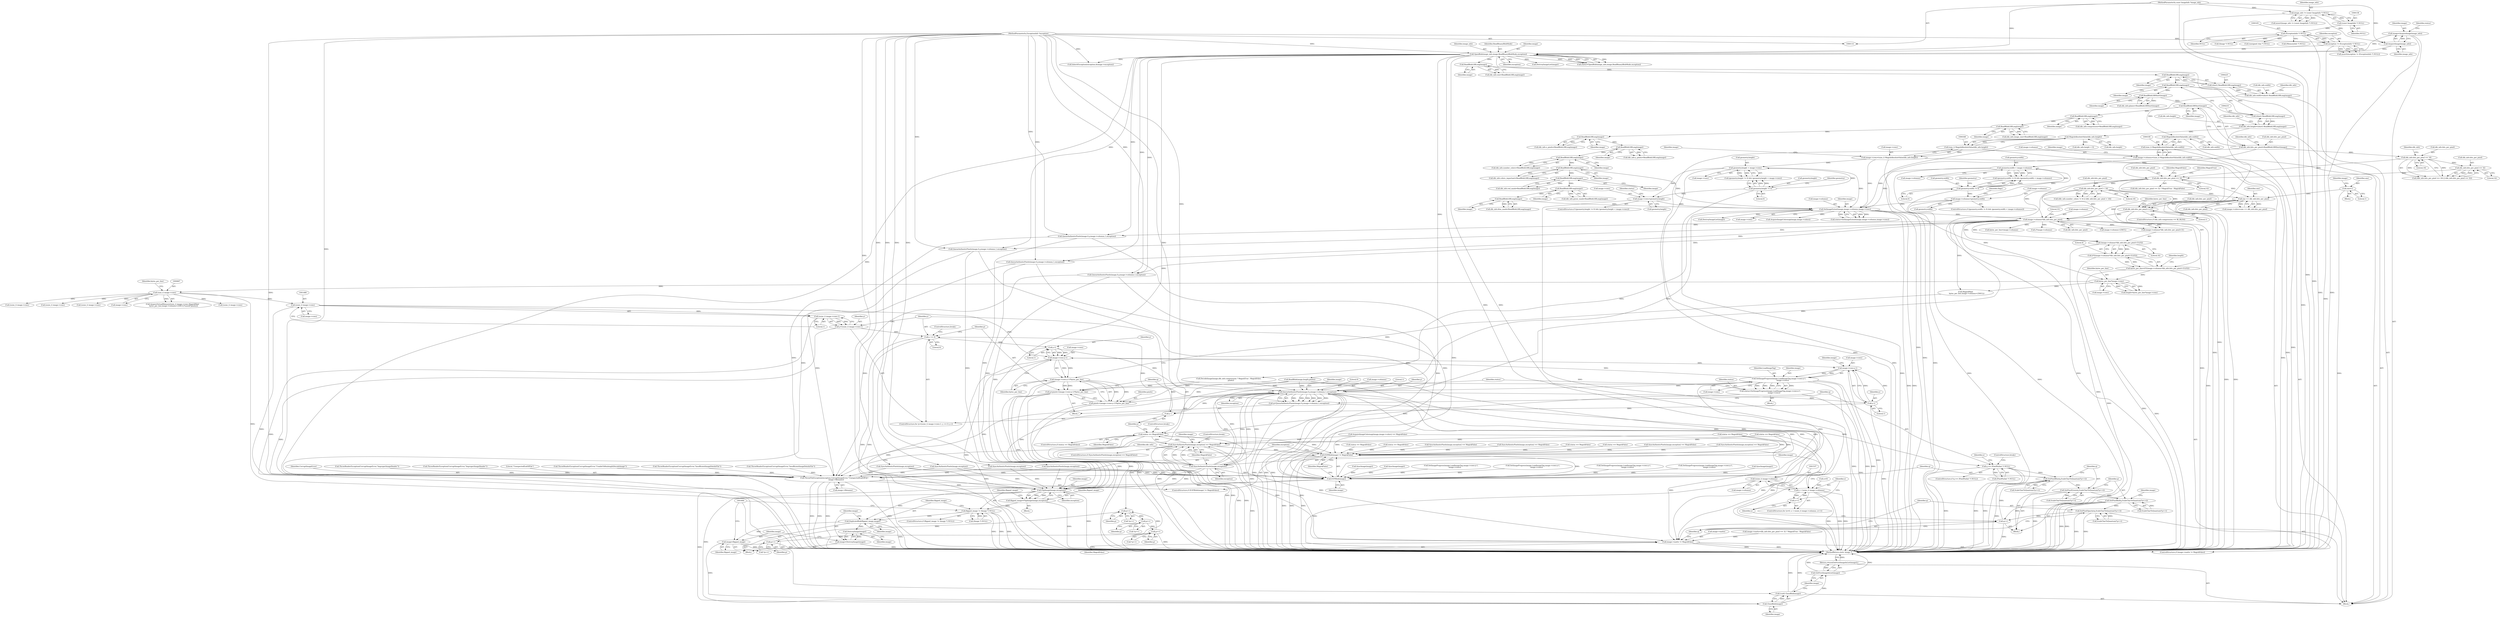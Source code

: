 digraph "0_ImageMagick_f6e9d0d9955e85bdd7540b251cd50d598dacc5e6_10@pointer" {
"1001487" [label="(Call,(ssize_t) image->rows)"];
"1000666" [label="(Call,(size_t) image->rows)"];
"1000658" [label="(Call,bytes_per_line*image->rows)"];
"1000641" [label="(Call,bytes_per_line=4*((image->columns*dib_info.bits_per_pixel+31)/32))"];
"1000643" [label="(Call,4*((image->columns*dib_info.bits_per_pixel+31)/32))"];
"1000645" [label="(Call,(image->columns*dib_info.bits_per_pixel+31)/32)"];
"1000647" [label="(Call,image->columns*dib_info.bits_per_pixel)"];
"1000469" [label="(Call,SetImageExtent(image,image->columns,image->rows))"];
"1000319" [label="(Call,ReadBlobLSBLong(image))"];
"1000313" [label="(Call,ReadBlobLSBLong(image))"];
"1000307" [label="(Call,ReadBlobLSBLong(image))"];
"1000282" [label="(Call,ReadBlobLSBLong(image))"];
"1000276" [label="(Call,ReadBlobLSBLong(image))"];
"1000270" [label="(Call,ReadBlobLSBLong(image))"];
"1000264" [label="(Call,ReadBlobLSBLong(image))"];
"1000258" [label="(Call,ReadBlobLSBLong(image))"];
"1000252" [label="(Call,ReadBlobLSBLong(image))"];
"1000246" [label="(Call,ReadBlobLSBShort(image))"];
"1000240" [label="(Call,ReadBlobLSBShort(image))"];
"1000234" [label="(Call,ReadBlobLSBLong(image))"];
"1000226" [label="(Call,ReadBlobLSBLong(image))"];
"1000209" [label="(Call,ReadBlobLSBLong(image))"];
"1000179" [label="(Call,OpenBlob(image_info,image,ReadBinaryBlobMode,exception))"];
"1000175" [label="(Call,AcquireImage(image_info))"];
"1000135" [label="(Call,image_info != (const ImageInfo *) NULL)"];
"1000115" [label="(MethodParameterIn,const ImageInfo *image_info)"];
"1000137" [label="(Call,(const ImageInfo *) NULL)"];
"1000173" [label="(Call,image=AcquireImage(image_info))"];
"1000162" [label="(Call,exception != (ExceptionInfo *) NULL)"];
"1000116" [label="(MethodParameterIn,ExceptionInfo *exception)"];
"1000164" [label="(Call,(ExceptionInfo *) NULL)"];
"1000333" [label="(Call,image->columns=(size_t) MagickAbsoluteValue(dib_info.width))"];
"1000337" [label="(Call,(size_t) MagickAbsoluteValue(dib_info.width))"];
"1000339" [label="(Call,MagickAbsoluteValue(dib_info.width))"];
"1000220" [label="(Call,dib_info.width=(short) ReadBlobLSBLong(image))"];
"1000224" [label="(Call,(short) ReadBlobLSBLong(image))"];
"1000435" [label="(Call,image->columns=geometry.width)"];
"1000423" [label="(Call,geometry.width != 0)"];
"1000428" [label="(Call,geometry.width < image->columns)"];
"1000460" [label="(Call,image->rows=geometry.height)"];
"1000448" [label="(Call,geometry.height != 0)"];
"1000453" [label="(Call,geometry.height < image->rows)"];
"1000343" [label="(Call,image->rows=(size_t) MagickAbsoluteValue(dib_info.height))"];
"1000347" [label="(Call,(size_t) MagickAbsoluteValue(dib_info.height))"];
"1000349" [label="(Call,MagickAbsoluteValue(dib_info.height))"];
"1000228" [label="(Call,dib_info.height=(short) ReadBlobLSBLong(image))"];
"1000232" [label="(Call,(short) ReadBlobLSBLong(image))"];
"1000636" [label="(Call,dib_info.bits_per_pixel<<=1)"];
"1000365" [label="(Call,dib_info.bits_per_pixel < 16)"];
"1000326" [label="(Call,dib_info.bits_per_pixel == 32)"];
"1000297" [label="(Call,dib_info.bits_per_pixel == 32)"];
"1000292" [label="(Call,dib_info.bits_per_pixel == 16)"];
"1000242" [label="(Call,dib_info.bits_per_pixel=ReadBlobLSBShort(image))"];
"1000397" [label="(Call,one << dib_info.bits_per_pixel)"];
"1000384" [label="(Call,one=1)"];
"1001486" [label="(Call,(ssize_t) image->rows-1)"];
"1001484" [label="(Call,y=(ssize_t) image->rows-1)"];
"1001493" [label="(Call,y >= 0)"];
"1001508" [label="(Call,y-1)"];
"1001504" [label="(Call,image->rows-y-1)"];
"1001503" [label="(Call,(image->rows-y-1)*bytes_per_line)"];
"1001499" [label="(Call,p=pixels+(image->rows-y-1)*bytes_per_line)"];
"1001548" [label="(Call,p++)"];
"1001554" [label="(Call,p++)"];
"1001560" [label="(Call,p++)"];
"1001572" [label="(Call,p++)"];
"1001501" [label="(Call,pixels+(image->rows-y-1)*bytes_per_line)"];
"1001597" [label="(Call,image->rows-y-1)"];
"1001594" [label="(Call,SetImageProgress(image,LoadImageTag,image->rows-y-1,\n              image->rows))"];
"1001514" [label="(Call,QueueAuthenticPixels(image,0,y,image->columns,1,exception))"];
"1001496" [label="(Call,y--)"];
"1001512" [label="(Call,q=QueueAuthenticPixels(image,0,y,image->columns,1,exception))"];
"1001524" [label="(Call,q == (PixelPacket *) NULL)"];
"1001544" [label="(Call,SetPixelBlue(q,ScaleCharToQuantum(*p++)))"];
"1001550" [label="(Call,SetPixelGreen(q,ScaleCharToQuantum(*p++)))"];
"1001556" [label="(Call,SetPixelRed(q,ScaleCharToQuantum(*p++)))"];
"1001568" [label="(Call,SetPixelOpacity(q,ScaleCharToQuantum(*p++)))"];
"1001574" [label="(Call,q++)"];
"1001536" [label="(Call,(ssize_t) image->columns)"];
"1001534" [label="(Call,x < (ssize_t) image->columns)"];
"1001541" [label="(Call,x++)"];
"1001578" [label="(Call,SyncAuthenticPixels(image,exception))"];
"1001577" [label="(Call,SyncAuthenticPixels(image,exception) == MagickFalse)"];
"1001563" [label="(Call,image->matte != MagickFalse)"];
"1001608" [label="(Call,status == MagickFalse)"];
"1001622" [label="(Call,EOFBlob(image) != MagickFalse)"];
"1001623" [label="(Call,EOFBlob(image))"];
"1001643" [label="(Call,FlipImage(image,exception))"];
"1001641" [label="(Call,flipped_image=FlipImage(image,exception))"];
"1001647" [label="(Call,flipped_image != (Image *) NULL)"];
"1001653" [label="(Call,DuplicateBlob(flipped_image,image))"];
"1001658" [label="(Call,DestroyImage(image))"];
"1001656" [label="(Call,image=DestroyImage(image))"];
"1001660" [label="(Call,image=flipped_image)"];
"1001665" [label="(Call,CloseBlob(image))"];
"1001663" [label="(Call,(void) CloseBlob(image))"];
"1001668" [label="(Call,GetFirstImageInList(image))"];
"1001667" [label="(Return,return(GetFirstImageInList(image));)"];
"1001626" [label="(Call,ThrowFileException(exception,CorruptImageError,\"UnexpectedEndOfFile\",\n      image->filename))"];
"1001601" [label="(Call,y-1)"];
"1001592" [label="(Call,status=SetImageProgress(image,LoadImageTag,image->rows-y-1,\n              image->rows))"];
"1001660" [label="(Call,image=flipped_image)"];
"1001641" [label="(Call,flipped_image=FlipImage(image,exception))"];
"1000385" [label="(Identifier,one)"];
"1000174" [label="(Identifier,image)"];
"1001531" [label="(Call,x=0)"];
"1001610" [label="(Identifier,MagickFalse)"];
"1001636" [label="(Identifier,dib_info)"];
"1000345" [label="(Identifier,image)"];
"1001515" [label="(Identifier,image)"];
"1001551" [label="(Identifier,q)"];
"1001159" [label="(Call,(ssize_t) image->rows)"];
"1001562" [label="(ControlStructure,if (image->matte != MagickFalse))"];
"1001236" [label="(Call,SyncAuthenticPixels(image,exception) == MagickFalse)"];
"1001603" [label="(Literal,1)"];
"1001662" [label="(Identifier,flipped_image)"];
"1000656" [label="(Call,length=bytes_per_line*image->rows)"];
"1001595" [label="(Identifier,image)"];
"1001493" [label="(Call,y >= 0)"];
"1000502" [label="(Call,AcquireImageColormap(image,image->colors) == MagickFalse)"];
"1000452" [label="(Literal,0)"];
"1001665" [label="(Call,CloseBlob(image))"];
"1000712" [label="(Call,ReadBlob(image,length,pixels))"];
"1001292" [label="(Call,2*image->columns)"];
"1000637" [label="(Call,dib_info.bits_per_pixel)"];
"1001575" [label="(Identifier,q)"];
"1000390" [label="(Identifier,image)"];
"1001621" [label="(ControlStructure,if (EOFBlob(image) != MagickFalse))"];
"1001601" [label="(Call,y-1)"];
"1001500" [label="(Identifier,p)"];
"1000668" [label="(Call,image->rows)"];
"1001611" [label="(ControlStructure,break;)"];
"1001485" [label="(Identifier,y)"];
"1001572" [label="(Call,p++)"];
"1001113" [label="(Call,SetImageProgress(image,LoadImageTag,image->rows-y-1,\n              image->rows))"];
"1000359" [label="(Call,(dib_info.number_colors != 0) || (dib_info.bits_per_pixel < 16))"];
"1000205" [label="(Call,dib_info.size=ReadBlobLSBLong(image))"];
"1000482" [label="(Call,InheritException(exception,&image->exception))"];
"1000658" [label="(Call,bytes_per_line*image->rows)"];
"1001634" [label="(Call,dib_info.height < 0)"];
"1001564" [label="(Call,image->matte)"];
"1000228" [label="(Call,dib_info.height=(short) ReadBlobLSBLong(image))"];
"1000422" [label="(Call,(geometry.width != 0) && (geometry.width < image->columns))"];
"1000332" [label="(Identifier,MagickFalse)"];
"1000240" [label="(Call,ReadBlobLSBShort(image))"];
"1001547" [label="(Call,*p++)"];
"1001594" [label="(Call,SetImageProgress(image,LoadImageTag,image->rows-y-1,\n              image->rows))"];
"1001552" [label="(Call,ScaleCharToQuantum(*p++))"];
"1000297" [label="(Call,dib_info.bits_per_pixel == 32)"];
"1000648" [label="(Call,image->columns)"];
"1001127" [label="(Call,status == MagickFalse)"];
"1000163" [label="(Identifier,exception)"];
"1001567" [label="(Identifier,MagickFalse)"];
"1000424" [label="(Call,geometry.width)"];
"1000640" [label="(Literal,1)"];
"1001560" [label="(Call,p++)"];
"1001648" [label="(Identifier,flipped_image)"];
"1000651" [label="(Call,dib_info.bits_per_pixel)"];
"1000973" [label="(Call,(ssize_t) image->rows)"];
"1001553" [label="(Call,*p++)"];
"1000398" [label="(Identifier,one)"];
"1000447" [label="(Call,(geometry.height != 0) && (geometry.height < image->rows))"];
"1001628" [label="(Identifier,CorruptImageError)"];
"1001525" [label="(Identifier,q)"];
"1001516" [label="(Literal,0)"];
"1000266" [label="(Call,dib_info.y_pixels=ReadBlobLSBLong(image))"];
"1001608" [label="(Call,status == MagickFalse)"];
"1000333" [label="(Call,image->columns=(size_t) MagickAbsoluteValue(dib_info.width))"];
"1001530" [label="(ControlStructure,for (x=0; x < (ssize_t) image->columns; x++))"];
"1001514" [label="(Call,QueueAuthenticPixels(image,0,y,image->columns,1,exception))"];
"1000439" [label="(Call,geometry.width)"];
"1000393" [label="(Call,image->colors=one << dib_info.bits_per_pixel)"];
"1000399" [label="(Call,dib_info.bits_per_pixel)"];
"1000234" [label="(Call,ReadBlobLSBLong(image))"];
"1000313" [label="(Call,ReadBlobLSBLong(image))"];
"1001545" [label="(Identifier,q)"];
"1000176" [label="(Identifier,image_info)"];
"1000331" [label="(Identifier,MagickTrue)"];
"1000250" [label="(Identifier,dib_info)"];
"1000265" [label="(Identifier,image)"];
"1001536" [label="(Call,(ssize_t) image->columns)"];
"1000928" [label="(Call,SyncAuthenticPixels(image,exception))"];
"1000325" [label="(Call,dib_info.bits_per_pixel == 32 ? MagickTrue : MagickFalse)"];
"1001568" [label="(Call,SetPixelOpacity(q,ScaleCharToQuantum(*p++)))"];
"1000298" [label="(Call,dib_info.bits_per_pixel)"];
"1000303" [label="(Call,dib_info.red_mask=ReadBlobLSBLong(image))"];
"1001267" [label="(Call,status == MagickFalse)"];
"1000209" [label="(Call,ReadBlobLSBLong(image))"];
"1001489" [label="(Call,image->rows)"];
"1001573" [label="(Identifier,p)"];
"1001598" [label="(Call,image->rows)"];
"1000277" [label="(Identifier,image)"];
"1001328" [label="(Call,QueueAuthenticPixels(image,0,y,image->columns,1,exception))"];
"1000783" [label="(Call,(ssize_t) image->rows)"];
"1000162" [label="(Call,exception != (ExceptionInfo *) NULL)"];
"1001579" [label="(Identifier,image)"];
"1001523" [label="(ControlStructure,if (q == (PixelPacket *) NULL))"];
"1000321" [label="(Call,image->matte=dib_info.bits_per_pixel == 32 ? MagickTrue : MagickFalse)"];
"1001649" [label="(Call,(Image *) NULL)"];
"1001668" [label="(Call,GetFirstImageInList(image))"];
"1000217" [label="(Call,ThrowReaderException(CorruptImageError,\"ImproperImageHeader\"))"];
"1000260" [label="(Call,dib_info.x_pixels=ReadBlobLSBLong(image))"];
"1001667" [label="(Return,return(GetFirstImageInList(image));)"];
"1001658" [label="(Call,DestroyImage(image))"];
"1001586" [label="(Identifier,image)"];
"1001542" [label="(Identifier,x)"];
"1001096" [label="(Call,SyncAuthenticPixels(image,exception) == MagickFalse)"];
"1000282" [label="(Call,ReadBlobLSBLong(image))"];
"1000674" [label="(Call,image->columns+256UL)"];
"1001097" [label="(Call,SyncAuthenticPixels(image,exception))"];
"1000334" [label="(Call,image->columns)"];
"1000421" [label="(ControlStructure,if ((geometry.width != 0) && (geometry.width < image->columns)))"];
"1000444" [label="(Identifier,flags)"];
"1001546" [label="(Call,ScaleCharToQuantum(*p++))"];
"1000242" [label="(Call,dib_info.bits_per_pixel=ReadBlobLSBShort(image))"];
"1000349" [label="(Call,MagickAbsoluteValue(dib_info.height))"];
"1001563" [label="(Call,image->matte != MagickFalse)"];
"1000278" [label="(Call,dib_info.colors_important=ReadBlobLSBLong(image))"];
"1000180" [label="(Identifier,image_info)"];
"1001605" [label="(Identifier,image)"];
"1001642" [label="(Identifier,flipped_image)"];
"1000252" [label="(Call,ReadBlobLSBLong(image))"];
"1000246" [label="(Call,ReadBlobLSBShort(image))"];
"1001483" [label="(ControlStructure,for (y=(ssize_t) image->rows-1; y >= 0; y--))"];
"1000641" [label="(Call,bytes_per_line=4*((image->columns*dib_info.bits_per_pixel+31)/32))"];
"1000248" [label="(Call,dib_info.compression=ReadBlobLSBLong(image))"];
"1001496" [label="(Call,y--)"];
"1001544" [label="(Call,SetPixelBlue(q,ScaleCharToQuantum(*p++)))"];
"1001607" [label="(ControlStructure,if (status == MagickFalse))"];
"1000337" [label="(Call,(size_t) MagickAbsoluteValue(dib_info.width))"];
"1001623" [label="(Call,EOFBlob(image))"];
"1000370" [label="(Block,)"];
"1000386" [label="(Literal,1)"];
"1001504" [label="(Call,image->rows-y-1)"];
"1000299" [label="(Identifier,dib_info)"];
"1000453" [label="(Call,geometry.height < image->rows)"];
"1001524" [label="(Call,q == (PixelPacket *) NULL)"];
"1000241" [label="(Identifier,image)"];
"1001532" [label="(Identifier,x)"];
"1001499" [label="(Call,p=pixels+(image->rows-y-1)*bytes_per_line)"];
"1000166" [label="(Identifier,NULL)"];
"1001529" [label="(ControlStructure,break;)"];
"1000429" [label="(Call,geometry.width)"];
"1000455" [label="(Identifier,geometry)"];
"1000224" [label="(Call,(short) ReadBlobLSBLong(image))"];
"1001593" [label="(Identifier,status)"];
"1001639" [label="(Block,)"];
"1000355" [label="(Identifier,image)"];
"1001556" [label="(Call,SetPixelRed(q,ScaleCharToQuantum(*p++)))"];
"1000636" [label="(Call,dib_info.bits_per_pixel<<=1)"];
"1001614" [label="(Call,ThrowReaderException(CorruptImageError,\"ImproperImageHeader\"))"];
"1000645" [label="(Call,(image->columns*dib_info.bits_per_pixel+31)/32)"];
"1000178" [label="(Identifier,status)"];
"1001578" [label="(Call,SyncAuthenticPixels(image,exception))"];
"1001597" [label="(Call,image->rows-y-1)"];
"1000177" [label="(Call,status=OpenBlob(image_info,image,ReadBinaryBlobMode,exception))"];
"1001444" [label="(Call,SyncAuthenticPixels(image,exception) == MagickFalse)"];
"1001626" [label="(Call,ThrowFileException(exception,CorruptImageError,\"UnexpectedEndOfFile\",\n      image->filename))"];
"1000276" [label="(Call,ReadBlobLSBLong(image))"];
"1001509" [label="(Identifier,y)"];
"1001576" [label="(ControlStructure,if (SyncAuthenticPixels(image,exception) == MagickFalse))"];
"1000291" [label="(Call,(dib_info.bits_per_pixel == 16) || (dib_info.bits_per_pixel == 32))"];
"1001630" [label="(Call,image->filename)"];
"1001548" [label="(Call,p++)"];
"1001186" [label="(Call,QueueAuthenticPixels(image,0,y,image->columns,1,exception))"];
"1001273" [label="(Call,SyncImage(image))"];
"1000468" [label="(Identifier,status)"];
"1000435" [label="(Call,image->columns=geometry.width)"];
"1000308" [label="(Identifier,image)"];
"1000666" [label="(Call,(size_t) image->rows)"];
"1000457" [label="(Call,image->rows)"];
"1000471" [label="(Call,image->columns)"];
"1000137" [label="(Call,(const ImageInfo *) NULL)"];
"1000221" [label="(Call,dib_info.width)"];
"1001596" [label="(Identifier,LoadImageTag)"];
"1000179" [label="(Call,OpenBlob(image_info,image,ReadBinaryBlobMode,exception))"];
"1001557" [label="(Identifier,q)"];
"1001541" [label="(Call,x++)"];
"1000467" [label="(Call,status=SetImageExtent(image,image->columns,image->rows))"];
"1000116" [label="(MethodParameterIn,ExceptionInfo *exception)"];
"1000230" [label="(Identifier,dib_info)"];
"1000423" [label="(Call,geometry.width != 0)"];
"1001622" [label="(Call,EOFBlob(image) != MagickFalse)"];
"1000235" [label="(Identifier,image)"];
"1000247" [label="(Identifier,image)"];
"1001511" [label="(Identifier,bytes_per_line)"];
"1001577" [label="(Call,SyncAuthenticPixels(image,exception) == MagickFalse)"];
"1001301" [label="(Call,(ssize_t) image->rows)"];
"1000343" [label="(Call,image->rows=(size_t) MagickAbsoluteValue(dib_info.height))"];
"1001609" [label="(Identifier,status)"];
"1001581" [label="(Identifier,MagickFalse)"];
"1000489" [label="(Call,DestroyImageList(image))"];
"1000194" [label="(Call,(Image *) NULL)"];
"1001629" [label="(Literal,\"UnexpectedEndOfFile\")"];
"1000474" [label="(Call,image->rows)"];
"1000139" [label="(Identifier,NULL)"];
"1000660" [label="(Call,image->rows)"];
"1001505" [label="(Call,image->rows)"];
"1000742" [label="(Call,ThrowReaderException(CorruptImageError,\"UnableToRunlengthDecodeImage\"))"];
"1001237" [label="(Call,SyncAuthenticPixels(image,exception))"];
"1001561" [label="(Identifier,p)"];
"1001654" [label="(Identifier,flipped_image)"];
"1000161" [label="(Call,assert(exception != (ExceptionInfo *) NULL))"];
"1000810" [label="(Call,QueueAuthenticPixels(image,0,y,image->columns,1,exception))"];
"1000296" [label="(Literal,16)"];
"1000307" [label="(Call,ReadBlobLSBLong(image))"];
"1000655" [label="(Literal,32)"];
"1000365" [label="(Call,dib_info.bits_per_pixel < 16)"];
"1000164" [label="(Call,(ExceptionInfo *) NULL)"];
"1000654" [label="(Literal,31)"];
"1001543" [label="(Block,)"];
"1000436" [label="(Call,image->columns)"];
"1000236" [label="(Call,dib_info.planes=ReadBlobLSBShort(image))"];
"1000460" [label="(Call,image->rows=geometry.height)"];
"1001475" [label="(Call,status == MagickFalse)"];
"1000722" [label="(Call,ThrowReaderException(CorruptImageError,\"InsufficientImageDataInFile\"))"];
"1000210" [label="(Identifier,image)"];
"1000330" [label="(Literal,32)"];
"1001538" [label="(Call,image->columns)"];
"1001653" [label="(Call,DuplicateBlob(flipped_image,image))"];
"1001535" [label="(Identifier,x)"];
"1001647" [label="(Call,flipped_image != (Image *) NULL)"];
"1001534" [label="(Call,x < (ssize_t) image->columns)"];
"1001501" [label="(Call,pixels+(image->rows-y-1)*bytes_per_line)"];
"1000258" [label="(Call,ReadBlobLSBLong(image))"];
"1000270" [label="(Call,ReadBlobLSBLong(image))"];
"1000344" [label="(Call,image->rows)"];
"1000134" [label="(Call,assert(image_info != (const ImageInfo *) NULL))"];
"1001592" [label="(Call,status=SetImageProgress(image,LoadImageTag,image->rows-y-1,\n              image->rows))"];
"1000366" [label="(Call,dib_info.bits_per_pixel)"];
"1001554" [label="(Call,p++)"];
"1001497" [label="(Identifier,y)"];
"1000243" [label="(Call,dib_info.bits_per_pixel)"];
"1000642" [label="(Identifier,bytes_per_line)"];
"1001652" [label="(Block,)"];
"1000432" [label="(Call,image->columns)"];
"1001565" [label="(Identifier,image)"];
"1000327" [label="(Call,dib_info.bits_per_pixel)"];
"1000964" [label="(Call,SyncImage(image))"];
"1001602" [label="(Identifier,y)"];
"1000427" [label="(Literal,0)"];
"1000644" [label="(Literal,4)"];
"1001510" [label="(Literal,1)"];
"1000397" [label="(Call,one << dib_info.bits_per_pixel)"];
"1000183" [label="(Identifier,exception)"];
"1001492" [label="(Literal,1)"];
"1001666" [label="(Identifier,image)"];
"1000350" [label="(Call,dib_info.height)"];
"1000630" [label="(ControlStructure,if (dib_info.compression == BI_RLE4))"];
"1001659" [label="(Identifier,image)"];
"1000271" [label="(Identifier,image)"];
"1000292" [label="(Call,dib_info.bits_per_pixel == 16)"];
"1000958" [label="(Call,status == MagickFalse)"];
"1000226" [label="(Call,ReadBlobLSBLong(image))"];
"1001518" [label="(Call,image->columns)"];
"1001549" [label="(Identifier,p)"];
"1001513" [label="(Identifier,q)"];
"1001486" [label="(Call,(ssize_t) image->rows-1)"];
"1001574" [label="(Call,q++)"];
"1000647" [label="(Call,image->columns*dib_info.bits_per_pixel)"];
"1000533" [label="(Call,(unsigned char *) NULL)"];
"1000220" [label="(Call,dib_info.width=(short) ReadBlobLSBLong(image))"];
"1000430" [label="(Identifier,geometry)"];
"1001646" [label="(ControlStructure,if (flipped_image != (Image *) NULL))"];
"1001133" [label="(Call,SyncImage(image))"];
"1000293" [label="(Call,dib_info.bits_per_pixel)"];
"1001495" [label="(Literal,0)"];
"1001555" [label="(Identifier,p)"];
"1001558" [label="(Call,ScaleCharToQuantum(*p++))"];
"1000253" [label="(Identifier,image)"];
"1000135" [label="(Call,image_info != (const ImageInfo *) NULL)"];
"1001445" [label="(Call,SyncAuthenticPixels(image,exception))"];
"1001569" [label="(Identifier,q)"];
"1000319" [label="(Call,ReadBlobLSBLong(image))"];
"1001663" [label="(Call,(void) CloseBlob(image))"];
"1001484" [label="(Call,y=(ssize_t) image->rows-1)"];
"1001655" [label="(Identifier,image)"];
"1000643" [label="(Call,4*((image->columns*dib_info.bits_per_pixel+31)/32))"];
"1001521" [label="(Literal,1)"];
"1000369" [label="(Literal,16)"];
"1001582" [label="(ControlStructure,break;)"];
"1000448" [label="(Call,geometry.height != 0)"];
"1000227" [label="(Identifier,image)"];
"1001670" [label="(MethodReturn,static Image *)"];
"1000672" [label="(Call,MagickMax(\n    bytes_per_line,image->columns+256UL))"];
"1000340" [label="(Call,dib_info.width)"];
"1001644" [label="(Identifier,image)"];
"1000309" [label="(Call,dib_info.green_mask=ReadBlobLSBLong(image))"];
"1001150" [label="(Call,bytes_per_line=image->columns)"];
"1001522" [label="(Identifier,exception)"];
"1000659" [label="(Identifier,bytes_per_line)"];
"1000272" [label="(Call,dib_info.number_colors=ReadBlobLSBLong(image))"];
"1000469" [label="(Call,SetImageExtent(image,image->columns,image->rows))"];
"1001656" [label="(Call,image=DestroyImage(image))"];
"1000320" [label="(Identifier,image)"];
"1000339" [label="(Call,MagickAbsoluteValue(dib_info.width))"];
"1001604" [label="(Call,image->rows)"];
"1000173" [label="(Call,image=AcquireImage(image_info))"];
"1000182" [label="(Identifier,ReadBinaryBlobMode)"];
"1001494" [label="(Identifier,y)"];
"1001591" [label="(Block,)"];
"1000454" [label="(Call,geometry.height)"];
"1000562" [label="(Call,ThrowReaderException(CorruptImageError,\"InsufficientImageDataInFile\"))"];
"1000673" [label="(Identifier,bytes_per_line)"];
"1001000" [label="(Call,QueueAuthenticPixels(image,0,y,image->columns,1,exception))"];
"1000232" [label="(Call,(short) ReadBlobLSBLong(image))"];
"1001627" [label="(Identifier,exception)"];
"1000461" [label="(Call,image->rows)"];
"1000315" [label="(Call,dib_info.blue_mask=ReadBlobLSBLong(image))"];
"1000449" [label="(Call,geometry.height)"];
"1000927" [label="(Call,SyncAuthenticPixels(image,exception) == MagickFalse)"];
"1000181" [label="(Identifier,image)"];
"1000944" [label="(Call,SetImageProgress(image,LoadImageTag,image->rows-y-1,\n              image->rows))"];
"1000191" [label="(Call,DestroyImageList(image))"];
"1001498" [label="(Block,)"];
"1001669" [label="(Identifier,image)"];
"1000646" [label="(Call,image->columns*dib_info.bits_per_pixel+31)"];
"1000264" [label="(Call,ReadBlobLSBLong(image))"];
"1001645" [label="(Identifier,exception)"];
"1001517" [label="(Identifier,y)"];
"1001487" [label="(Call,(ssize_t) image->rows)"];
"1000428" [label="(Call,geometry.width < image->columns)"];
"1000685" [label="(Call,(MemoryInfo *) NULL)"];
"1001643" [label="(Call,FlipImage(image,exception))"];
"1001624" [label="(Identifier,image)"];
"1000347" [label="(Call,(size_t) MagickAbsoluteValue(dib_info.height))"];
"1001526" [label="(Call,(PixelPacket *) NULL)"];
"1000117" [label="(Block,)"];
"1000470" [label="(Identifier,image)"];
"1001571" [label="(Call,*p++)"];
"1000283" [label="(Identifier,image)"];
"1000657" [label="(Identifier,length)"];
"1000229" [label="(Call,dib_info.height)"];
"1000314" [label="(Identifier,image)"];
"1000326" [label="(Call,dib_info.bits_per_pixel == 32)"];
"1000115" [label="(MethodParameterIn,const ImageInfo *image_info)"];
"1001559" [label="(Call,*p++)"];
"1000739" [label="(Call,status == MagickFalse)"];
"1001625" [label="(Identifier,MagickFalse)"];
"1000301" [label="(Literal,32)"];
"1000259" [label="(Identifier,image)"];
"1001550" [label="(Call,SetPixelGreen(q,ScaleCharToQuantum(*p++)))"];
"1000238" [label="(Identifier,dib_info)"];
"1001612" [label="(ControlStructure,break;)"];
"1000384" [label="(Call,one=1)"];
"1001508" [label="(Call,y-1)"];
"1001502" [label="(Identifier,pixels)"];
"1001461" [label="(Call,SetImageProgress(image,LoadImageTag,image->rows-y-1,\n              image->rows))"];
"1001580" [label="(Identifier,exception)"];
"1000503" [label="(Call,AcquireImageColormap(image,image->colors))"];
"1001657" [label="(Identifier,image)"];
"1000665" [label="(Call,AcquireVirtualMemory((size_t) image->rows,MagickMax(\n    bytes_per_line,image->columns+256UL)*sizeof(*pixels)))"];
"1000136" [label="(Identifier,image_info)"];
"1001661" [label="(Identifier,image)"];
"1000478" [label="(Call,status == MagickFalse)"];
"1001253" [label="(Call,SetImageProgress(image,LoadImageTag,image->rows-y-1,\n              image->rows))"];
"1000446" [label="(ControlStructure,if ((geometry.height != 0) && (geometry.height < image->rows)))"];
"1000464" [label="(Call,geometry.height)"];
"1001503" [label="(Call,(image->rows-y-1)*bytes_per_line)"];
"1000729" [label="(Call,DecodeImage(image,dib_info.compression ? MagickTrue : MagickFalse,\n        pixels))"];
"1000175" [label="(Call,AcquireImage(image_info))"];
"1001512" [label="(Call,q=QueueAuthenticPixels(image,0,y,image->columns,1,exception))"];
"1001570" [label="(Call,ScaleCharToQuantum(*p++))"];
"1000254" [label="(Call,dib_info.image_size=ReadBlobLSBLong(image))"];
"1001487" -> "1001486"  [label="AST: "];
"1001487" -> "1001489"  [label="CFG: "];
"1001488" -> "1001487"  [label="AST: "];
"1001489" -> "1001487"  [label="AST: "];
"1001492" -> "1001487"  [label="CFG: "];
"1001487" -> "1001670"  [label="DDG: "];
"1001487" -> "1001486"  [label="DDG: "];
"1000666" -> "1001487"  [label="DDG: "];
"1001487" -> "1001504"  [label="DDG: "];
"1000666" -> "1000665"  [label="AST: "];
"1000666" -> "1000668"  [label="CFG: "];
"1000667" -> "1000666"  [label="AST: "];
"1000668" -> "1000666"  [label="AST: "];
"1000673" -> "1000666"  [label="CFG: "];
"1000666" -> "1001670"  [label="DDG: "];
"1000666" -> "1000665"  [label="DDG: "];
"1000658" -> "1000666"  [label="DDG: "];
"1000666" -> "1000783"  [label="DDG: "];
"1000666" -> "1000973"  [label="DDG: "];
"1000666" -> "1001159"  [label="DDG: "];
"1000666" -> "1001301"  [label="DDG: "];
"1000658" -> "1000656"  [label="AST: "];
"1000658" -> "1000660"  [label="CFG: "];
"1000659" -> "1000658"  [label="AST: "];
"1000660" -> "1000658"  [label="AST: "];
"1000656" -> "1000658"  [label="CFG: "];
"1000658" -> "1000656"  [label="DDG: "];
"1000658" -> "1000656"  [label="DDG: "];
"1000641" -> "1000658"  [label="DDG: "];
"1000469" -> "1000658"  [label="DDG: "];
"1000658" -> "1000672"  [label="DDG: "];
"1000641" -> "1000117"  [label="AST: "];
"1000641" -> "1000643"  [label="CFG: "];
"1000642" -> "1000641"  [label="AST: "];
"1000643" -> "1000641"  [label="AST: "];
"1000657" -> "1000641"  [label="CFG: "];
"1000641" -> "1001670"  [label="DDG: "];
"1000643" -> "1000641"  [label="DDG: "];
"1000643" -> "1000641"  [label="DDG: "];
"1000643" -> "1000645"  [label="CFG: "];
"1000644" -> "1000643"  [label="AST: "];
"1000645" -> "1000643"  [label="AST: "];
"1000643" -> "1001670"  [label="DDG: "];
"1000645" -> "1000643"  [label="DDG: "];
"1000645" -> "1000643"  [label="DDG: "];
"1000645" -> "1000655"  [label="CFG: "];
"1000646" -> "1000645"  [label="AST: "];
"1000655" -> "1000645"  [label="AST: "];
"1000645" -> "1001670"  [label="DDG: "];
"1000647" -> "1000645"  [label="DDG: "];
"1000647" -> "1000645"  [label="DDG: "];
"1000647" -> "1000646"  [label="AST: "];
"1000647" -> "1000651"  [label="CFG: "];
"1000648" -> "1000647"  [label="AST: "];
"1000651" -> "1000647"  [label="AST: "];
"1000654" -> "1000647"  [label="CFG: "];
"1000647" -> "1001670"  [label="DDG: "];
"1000647" -> "1000646"  [label="DDG: "];
"1000647" -> "1000646"  [label="DDG: "];
"1000469" -> "1000647"  [label="DDG: "];
"1000636" -> "1000647"  [label="DDG: "];
"1000365" -> "1000647"  [label="DDG: "];
"1000326" -> "1000647"  [label="DDG: "];
"1000397" -> "1000647"  [label="DDG: "];
"1000647" -> "1000672"  [label="DDG: "];
"1000647" -> "1000674"  [label="DDG: "];
"1000647" -> "1000810"  [label="DDG: "];
"1000647" -> "1001000"  [label="DDG: "];
"1000647" -> "1001150"  [label="DDG: "];
"1000647" -> "1001186"  [label="DDG: "];
"1000647" -> "1001292"  [label="DDG: "];
"1000647" -> "1001328"  [label="DDG: "];
"1000647" -> "1001514"  [label="DDG: "];
"1000469" -> "1000467"  [label="AST: "];
"1000469" -> "1000474"  [label="CFG: "];
"1000470" -> "1000469"  [label="AST: "];
"1000471" -> "1000469"  [label="AST: "];
"1000474" -> "1000469"  [label="AST: "];
"1000467" -> "1000469"  [label="CFG: "];
"1000469" -> "1001670"  [label="DDG: "];
"1000469" -> "1001670"  [label="DDG: "];
"1000469" -> "1000467"  [label="DDG: "];
"1000469" -> "1000467"  [label="DDG: "];
"1000469" -> "1000467"  [label="DDG: "];
"1000319" -> "1000469"  [label="DDG: "];
"1000282" -> "1000469"  [label="DDG: "];
"1000333" -> "1000469"  [label="DDG: "];
"1000435" -> "1000469"  [label="DDG: "];
"1000428" -> "1000469"  [label="DDG: "];
"1000460" -> "1000469"  [label="DDG: "];
"1000343" -> "1000469"  [label="DDG: "];
"1000453" -> "1000469"  [label="DDG: "];
"1000469" -> "1000489"  [label="DDG: "];
"1000469" -> "1000503"  [label="DDG: "];
"1000469" -> "1000712"  [label="DDG: "];
"1000469" -> "1000729"  [label="DDG: "];
"1000319" -> "1000315"  [label="AST: "];
"1000319" -> "1000320"  [label="CFG: "];
"1000320" -> "1000319"  [label="AST: "];
"1000315" -> "1000319"  [label="CFG: "];
"1000319" -> "1000315"  [label="DDG: "];
"1000313" -> "1000319"  [label="DDG: "];
"1000313" -> "1000309"  [label="AST: "];
"1000313" -> "1000314"  [label="CFG: "];
"1000314" -> "1000313"  [label="AST: "];
"1000309" -> "1000313"  [label="CFG: "];
"1000313" -> "1000309"  [label="DDG: "];
"1000307" -> "1000313"  [label="DDG: "];
"1000307" -> "1000303"  [label="AST: "];
"1000307" -> "1000308"  [label="CFG: "];
"1000308" -> "1000307"  [label="AST: "];
"1000303" -> "1000307"  [label="CFG: "];
"1000307" -> "1000303"  [label="DDG: "];
"1000282" -> "1000307"  [label="DDG: "];
"1000282" -> "1000278"  [label="AST: "];
"1000282" -> "1000283"  [label="CFG: "];
"1000283" -> "1000282"  [label="AST: "];
"1000278" -> "1000282"  [label="CFG: "];
"1000282" -> "1000278"  [label="DDG: "];
"1000276" -> "1000282"  [label="DDG: "];
"1000276" -> "1000272"  [label="AST: "];
"1000276" -> "1000277"  [label="CFG: "];
"1000277" -> "1000276"  [label="AST: "];
"1000272" -> "1000276"  [label="CFG: "];
"1000276" -> "1000272"  [label="DDG: "];
"1000270" -> "1000276"  [label="DDG: "];
"1000270" -> "1000266"  [label="AST: "];
"1000270" -> "1000271"  [label="CFG: "];
"1000271" -> "1000270"  [label="AST: "];
"1000266" -> "1000270"  [label="CFG: "];
"1000270" -> "1000266"  [label="DDG: "];
"1000264" -> "1000270"  [label="DDG: "];
"1000264" -> "1000260"  [label="AST: "];
"1000264" -> "1000265"  [label="CFG: "];
"1000265" -> "1000264"  [label="AST: "];
"1000260" -> "1000264"  [label="CFG: "];
"1000264" -> "1000260"  [label="DDG: "];
"1000258" -> "1000264"  [label="DDG: "];
"1000258" -> "1000254"  [label="AST: "];
"1000258" -> "1000259"  [label="CFG: "];
"1000259" -> "1000258"  [label="AST: "];
"1000254" -> "1000258"  [label="CFG: "];
"1000258" -> "1000254"  [label="DDG: "];
"1000252" -> "1000258"  [label="DDG: "];
"1000252" -> "1000248"  [label="AST: "];
"1000252" -> "1000253"  [label="CFG: "];
"1000253" -> "1000252"  [label="AST: "];
"1000248" -> "1000252"  [label="CFG: "];
"1000252" -> "1000248"  [label="DDG: "];
"1000246" -> "1000252"  [label="DDG: "];
"1000246" -> "1000242"  [label="AST: "];
"1000246" -> "1000247"  [label="CFG: "];
"1000247" -> "1000246"  [label="AST: "];
"1000242" -> "1000246"  [label="CFG: "];
"1000246" -> "1000242"  [label="DDG: "];
"1000240" -> "1000246"  [label="DDG: "];
"1000240" -> "1000236"  [label="AST: "];
"1000240" -> "1000241"  [label="CFG: "];
"1000241" -> "1000240"  [label="AST: "];
"1000236" -> "1000240"  [label="CFG: "];
"1000240" -> "1000236"  [label="DDG: "];
"1000234" -> "1000240"  [label="DDG: "];
"1000234" -> "1000232"  [label="AST: "];
"1000234" -> "1000235"  [label="CFG: "];
"1000235" -> "1000234"  [label="AST: "];
"1000232" -> "1000234"  [label="CFG: "];
"1000234" -> "1000232"  [label="DDG: "];
"1000226" -> "1000234"  [label="DDG: "];
"1000226" -> "1000224"  [label="AST: "];
"1000226" -> "1000227"  [label="CFG: "];
"1000227" -> "1000226"  [label="AST: "];
"1000224" -> "1000226"  [label="CFG: "];
"1000226" -> "1000224"  [label="DDG: "];
"1000209" -> "1000226"  [label="DDG: "];
"1000209" -> "1000205"  [label="AST: "];
"1000209" -> "1000210"  [label="CFG: "];
"1000210" -> "1000209"  [label="AST: "];
"1000205" -> "1000209"  [label="CFG: "];
"1000209" -> "1000205"  [label="DDG: "];
"1000179" -> "1000209"  [label="DDG: "];
"1000179" -> "1000177"  [label="AST: "];
"1000179" -> "1000183"  [label="CFG: "];
"1000180" -> "1000179"  [label="AST: "];
"1000181" -> "1000179"  [label="AST: "];
"1000182" -> "1000179"  [label="AST: "];
"1000183" -> "1000179"  [label="AST: "];
"1000177" -> "1000179"  [label="CFG: "];
"1000179" -> "1001670"  [label="DDG: "];
"1000179" -> "1001670"  [label="DDG: "];
"1000179" -> "1001670"  [label="DDG: "];
"1000179" -> "1000177"  [label="DDG: "];
"1000179" -> "1000177"  [label="DDG: "];
"1000179" -> "1000177"  [label="DDG: "];
"1000179" -> "1000177"  [label="DDG: "];
"1000175" -> "1000179"  [label="DDG: "];
"1000115" -> "1000179"  [label="DDG: "];
"1000173" -> "1000179"  [label="DDG: "];
"1000162" -> "1000179"  [label="DDG: "];
"1000116" -> "1000179"  [label="DDG: "];
"1000179" -> "1000191"  [label="DDG: "];
"1000179" -> "1000482"  [label="DDG: "];
"1000179" -> "1000810"  [label="DDG: "];
"1000179" -> "1001000"  [label="DDG: "];
"1000179" -> "1001186"  [label="DDG: "];
"1000179" -> "1001328"  [label="DDG: "];
"1000179" -> "1001514"  [label="DDG: "];
"1000179" -> "1001626"  [label="DDG: "];
"1000179" -> "1001643"  [label="DDG: "];
"1000175" -> "1000173"  [label="AST: "];
"1000175" -> "1000176"  [label="CFG: "];
"1000176" -> "1000175"  [label="AST: "];
"1000173" -> "1000175"  [label="CFG: "];
"1000175" -> "1000173"  [label="DDG: "];
"1000135" -> "1000175"  [label="DDG: "];
"1000115" -> "1000175"  [label="DDG: "];
"1000135" -> "1000134"  [label="AST: "];
"1000135" -> "1000137"  [label="CFG: "];
"1000136" -> "1000135"  [label="AST: "];
"1000137" -> "1000135"  [label="AST: "];
"1000134" -> "1000135"  [label="CFG: "];
"1000135" -> "1001670"  [label="DDG: "];
"1000135" -> "1000134"  [label="DDG: "];
"1000135" -> "1000134"  [label="DDG: "];
"1000115" -> "1000135"  [label="DDG: "];
"1000137" -> "1000135"  [label="DDG: "];
"1000115" -> "1000114"  [label="AST: "];
"1000115" -> "1001670"  [label="DDG: "];
"1000137" -> "1000139"  [label="CFG: "];
"1000138" -> "1000137"  [label="AST: "];
"1000139" -> "1000137"  [label="AST: "];
"1000137" -> "1000164"  [label="DDG: "];
"1000173" -> "1000117"  [label="AST: "];
"1000174" -> "1000173"  [label="AST: "];
"1000178" -> "1000173"  [label="CFG: "];
"1000173" -> "1001670"  [label="DDG: "];
"1000162" -> "1000161"  [label="AST: "];
"1000162" -> "1000164"  [label="CFG: "];
"1000163" -> "1000162"  [label="AST: "];
"1000164" -> "1000162"  [label="AST: "];
"1000161" -> "1000162"  [label="CFG: "];
"1000162" -> "1001670"  [label="DDG: "];
"1000162" -> "1000161"  [label="DDG: "];
"1000162" -> "1000161"  [label="DDG: "];
"1000116" -> "1000162"  [label="DDG: "];
"1000164" -> "1000162"  [label="DDG: "];
"1000116" -> "1000114"  [label="AST: "];
"1000116" -> "1001670"  [label="DDG: "];
"1000116" -> "1000482"  [label="DDG: "];
"1000116" -> "1000810"  [label="DDG: "];
"1000116" -> "1000928"  [label="DDG: "];
"1000116" -> "1001000"  [label="DDG: "];
"1000116" -> "1001097"  [label="DDG: "];
"1000116" -> "1001186"  [label="DDG: "];
"1000116" -> "1001237"  [label="DDG: "];
"1000116" -> "1001328"  [label="DDG: "];
"1000116" -> "1001445"  [label="DDG: "];
"1000116" -> "1001514"  [label="DDG: "];
"1000116" -> "1001578"  [label="DDG: "];
"1000116" -> "1001626"  [label="DDG: "];
"1000116" -> "1001643"  [label="DDG: "];
"1000164" -> "1000166"  [label="CFG: "];
"1000165" -> "1000164"  [label="AST: "];
"1000166" -> "1000164"  [label="AST: "];
"1000164" -> "1001670"  [label="DDG: "];
"1000164" -> "1000194"  [label="DDG: "];
"1000164" -> "1000533"  [label="DDG: "];
"1000164" -> "1000685"  [label="DDG: "];
"1000333" -> "1000117"  [label="AST: "];
"1000333" -> "1000337"  [label="CFG: "];
"1000334" -> "1000333"  [label="AST: "];
"1000337" -> "1000333"  [label="AST: "];
"1000345" -> "1000333"  [label="CFG: "];
"1000333" -> "1001670"  [label="DDG: "];
"1000337" -> "1000333"  [label="DDG: "];
"1000333" -> "1000428"  [label="DDG: "];
"1000337" -> "1000339"  [label="CFG: "];
"1000338" -> "1000337"  [label="AST: "];
"1000339" -> "1000337"  [label="AST: "];
"1000337" -> "1001670"  [label="DDG: "];
"1000339" -> "1000337"  [label="DDG: "];
"1000339" -> "1000340"  [label="CFG: "];
"1000340" -> "1000339"  [label="AST: "];
"1000339" -> "1001670"  [label="DDG: "];
"1000220" -> "1000339"  [label="DDG: "];
"1000220" -> "1000117"  [label="AST: "];
"1000220" -> "1000224"  [label="CFG: "];
"1000221" -> "1000220"  [label="AST: "];
"1000224" -> "1000220"  [label="AST: "];
"1000230" -> "1000220"  [label="CFG: "];
"1000224" -> "1000220"  [label="DDG: "];
"1000225" -> "1000224"  [label="AST: "];
"1000435" -> "1000421"  [label="AST: "];
"1000435" -> "1000439"  [label="CFG: "];
"1000436" -> "1000435"  [label="AST: "];
"1000439" -> "1000435"  [label="AST: "];
"1000444" -> "1000435"  [label="CFG: "];
"1000435" -> "1001670"  [label="DDG: "];
"1000423" -> "1000435"  [label="DDG: "];
"1000428" -> "1000435"  [label="DDG: "];
"1000423" -> "1000422"  [label="AST: "];
"1000423" -> "1000427"  [label="CFG: "];
"1000424" -> "1000423"  [label="AST: "];
"1000427" -> "1000423"  [label="AST: "];
"1000430" -> "1000423"  [label="CFG: "];
"1000422" -> "1000423"  [label="CFG: "];
"1000423" -> "1001670"  [label="DDG: "];
"1000423" -> "1000422"  [label="DDG: "];
"1000423" -> "1000422"  [label="DDG: "];
"1000423" -> "1000428"  [label="DDG: "];
"1000428" -> "1000422"  [label="AST: "];
"1000428" -> "1000432"  [label="CFG: "];
"1000429" -> "1000428"  [label="AST: "];
"1000432" -> "1000428"  [label="AST: "];
"1000422" -> "1000428"  [label="CFG: "];
"1000428" -> "1001670"  [label="DDG: "];
"1000428" -> "1000422"  [label="DDG: "];
"1000428" -> "1000422"  [label="DDG: "];
"1000460" -> "1000446"  [label="AST: "];
"1000460" -> "1000464"  [label="CFG: "];
"1000461" -> "1000460"  [label="AST: "];
"1000464" -> "1000460"  [label="AST: "];
"1000468" -> "1000460"  [label="CFG: "];
"1000460" -> "1001670"  [label="DDG: "];
"1000448" -> "1000460"  [label="DDG: "];
"1000453" -> "1000460"  [label="DDG: "];
"1000448" -> "1000447"  [label="AST: "];
"1000448" -> "1000452"  [label="CFG: "];
"1000449" -> "1000448"  [label="AST: "];
"1000452" -> "1000448"  [label="AST: "];
"1000455" -> "1000448"  [label="CFG: "];
"1000447" -> "1000448"  [label="CFG: "];
"1000448" -> "1001670"  [label="DDG: "];
"1000448" -> "1000447"  [label="DDG: "];
"1000448" -> "1000447"  [label="DDG: "];
"1000448" -> "1000453"  [label="DDG: "];
"1000453" -> "1000447"  [label="AST: "];
"1000453" -> "1000457"  [label="CFG: "];
"1000454" -> "1000453"  [label="AST: "];
"1000457" -> "1000453"  [label="AST: "];
"1000447" -> "1000453"  [label="CFG: "];
"1000453" -> "1001670"  [label="DDG: "];
"1000453" -> "1000447"  [label="DDG: "];
"1000453" -> "1000447"  [label="DDG: "];
"1000343" -> "1000453"  [label="DDG: "];
"1000343" -> "1000117"  [label="AST: "];
"1000343" -> "1000347"  [label="CFG: "];
"1000344" -> "1000343"  [label="AST: "];
"1000347" -> "1000343"  [label="AST: "];
"1000355" -> "1000343"  [label="CFG: "];
"1000343" -> "1001670"  [label="DDG: "];
"1000347" -> "1000343"  [label="DDG: "];
"1000347" -> "1000349"  [label="CFG: "];
"1000348" -> "1000347"  [label="AST: "];
"1000349" -> "1000347"  [label="AST: "];
"1000347" -> "1001670"  [label="DDG: "];
"1000349" -> "1000347"  [label="DDG: "];
"1000349" -> "1000350"  [label="CFG: "];
"1000350" -> "1000349"  [label="AST: "];
"1000349" -> "1001670"  [label="DDG: "];
"1000228" -> "1000349"  [label="DDG: "];
"1000349" -> "1001634"  [label="DDG: "];
"1000228" -> "1000117"  [label="AST: "];
"1000228" -> "1000232"  [label="CFG: "];
"1000229" -> "1000228"  [label="AST: "];
"1000232" -> "1000228"  [label="AST: "];
"1000238" -> "1000228"  [label="CFG: "];
"1000228" -> "1001670"  [label="DDG: "];
"1000232" -> "1000228"  [label="DDG: "];
"1000233" -> "1000232"  [label="AST: "];
"1000636" -> "1000630"  [label="AST: "];
"1000636" -> "1000640"  [label="CFG: "];
"1000637" -> "1000636"  [label="AST: "];
"1000640" -> "1000636"  [label="AST: "];
"1000642" -> "1000636"  [label="CFG: "];
"1000636" -> "1001670"  [label="DDG: "];
"1000365" -> "1000636"  [label="DDG: "];
"1000326" -> "1000636"  [label="DDG: "];
"1000397" -> "1000636"  [label="DDG: "];
"1000365" -> "1000359"  [label="AST: "];
"1000365" -> "1000369"  [label="CFG: "];
"1000366" -> "1000365"  [label="AST: "];
"1000369" -> "1000365"  [label="AST: "];
"1000359" -> "1000365"  [label="CFG: "];
"1000365" -> "1001670"  [label="DDG: "];
"1000365" -> "1000359"  [label="DDG: "];
"1000365" -> "1000359"  [label="DDG: "];
"1000326" -> "1000365"  [label="DDG: "];
"1000365" -> "1000397"  [label="DDG: "];
"1000326" -> "1000325"  [label="AST: "];
"1000326" -> "1000330"  [label="CFG: "];
"1000327" -> "1000326"  [label="AST: "];
"1000330" -> "1000326"  [label="AST: "];
"1000331" -> "1000326"  [label="CFG: "];
"1000332" -> "1000326"  [label="CFG: "];
"1000326" -> "1001670"  [label="DDG: "];
"1000297" -> "1000326"  [label="DDG: "];
"1000292" -> "1000326"  [label="DDG: "];
"1000242" -> "1000326"  [label="DDG: "];
"1000326" -> "1000397"  [label="DDG: "];
"1000297" -> "1000291"  [label="AST: "];
"1000297" -> "1000301"  [label="CFG: "];
"1000298" -> "1000297"  [label="AST: "];
"1000301" -> "1000297"  [label="AST: "];
"1000291" -> "1000297"  [label="CFG: "];
"1000297" -> "1000291"  [label="DDG: "];
"1000297" -> "1000291"  [label="DDG: "];
"1000292" -> "1000297"  [label="DDG: "];
"1000292" -> "1000291"  [label="AST: "];
"1000292" -> "1000296"  [label="CFG: "];
"1000293" -> "1000292"  [label="AST: "];
"1000296" -> "1000292"  [label="AST: "];
"1000299" -> "1000292"  [label="CFG: "];
"1000291" -> "1000292"  [label="CFG: "];
"1000292" -> "1000291"  [label="DDG: "];
"1000292" -> "1000291"  [label="DDG: "];
"1000242" -> "1000292"  [label="DDG: "];
"1000242" -> "1000117"  [label="AST: "];
"1000243" -> "1000242"  [label="AST: "];
"1000250" -> "1000242"  [label="CFG: "];
"1000242" -> "1001670"  [label="DDG: "];
"1000397" -> "1000393"  [label="AST: "];
"1000397" -> "1000399"  [label="CFG: "];
"1000398" -> "1000397"  [label="AST: "];
"1000399" -> "1000397"  [label="AST: "];
"1000393" -> "1000397"  [label="CFG: "];
"1000397" -> "1001670"  [label="DDG: "];
"1000397" -> "1001670"  [label="DDG: "];
"1000397" -> "1000393"  [label="DDG: "];
"1000397" -> "1000393"  [label="DDG: "];
"1000384" -> "1000397"  [label="DDG: "];
"1000384" -> "1000370"  [label="AST: "];
"1000384" -> "1000386"  [label="CFG: "];
"1000385" -> "1000384"  [label="AST: "];
"1000386" -> "1000384"  [label="AST: "];
"1000390" -> "1000384"  [label="CFG: "];
"1000384" -> "1001670"  [label="DDG: "];
"1001486" -> "1001484"  [label="AST: "];
"1001486" -> "1001492"  [label="CFG: "];
"1001492" -> "1001486"  [label="AST: "];
"1001484" -> "1001486"  [label="CFG: "];
"1001486" -> "1001670"  [label="DDG: "];
"1001486" -> "1001484"  [label="DDG: "];
"1001486" -> "1001484"  [label="DDG: "];
"1001484" -> "1001483"  [label="AST: "];
"1001485" -> "1001484"  [label="AST: "];
"1001494" -> "1001484"  [label="CFG: "];
"1001484" -> "1001670"  [label="DDG: "];
"1001484" -> "1001493"  [label="DDG: "];
"1001493" -> "1001483"  [label="AST: "];
"1001493" -> "1001495"  [label="CFG: "];
"1001494" -> "1001493"  [label="AST: "];
"1001495" -> "1001493"  [label="AST: "];
"1001500" -> "1001493"  [label="CFG: "];
"1001612" -> "1001493"  [label="CFG: "];
"1001493" -> "1001670"  [label="DDG: "];
"1001493" -> "1001670"  [label="DDG: "];
"1001496" -> "1001493"  [label="DDG: "];
"1001493" -> "1001508"  [label="DDG: "];
"1001508" -> "1001504"  [label="AST: "];
"1001508" -> "1001510"  [label="CFG: "];
"1001509" -> "1001508"  [label="AST: "];
"1001510" -> "1001508"  [label="AST: "];
"1001504" -> "1001508"  [label="CFG: "];
"1001508" -> "1001504"  [label="DDG: "];
"1001508" -> "1001504"  [label="DDG: "];
"1001508" -> "1001514"  [label="DDG: "];
"1001504" -> "1001503"  [label="AST: "];
"1001505" -> "1001504"  [label="AST: "];
"1001511" -> "1001504"  [label="CFG: "];
"1001504" -> "1001670"  [label="DDG: "];
"1001504" -> "1001670"  [label="DDG: "];
"1001504" -> "1001503"  [label="DDG: "];
"1001504" -> "1001503"  [label="DDG: "];
"1001594" -> "1001504"  [label="DDG: "];
"1001504" -> "1001597"  [label="DDG: "];
"1001503" -> "1001501"  [label="AST: "];
"1001503" -> "1001511"  [label="CFG: "];
"1001511" -> "1001503"  [label="AST: "];
"1001501" -> "1001503"  [label="CFG: "];
"1001503" -> "1001670"  [label="DDG: "];
"1001503" -> "1001670"  [label="DDG: "];
"1001503" -> "1001499"  [label="DDG: "];
"1001503" -> "1001499"  [label="DDG: "];
"1001503" -> "1001501"  [label="DDG: "];
"1001503" -> "1001501"  [label="DDG: "];
"1000672" -> "1001503"  [label="DDG: "];
"1001499" -> "1001498"  [label="AST: "];
"1001499" -> "1001501"  [label="CFG: "];
"1001500" -> "1001499"  [label="AST: "];
"1001501" -> "1001499"  [label="AST: "];
"1001513" -> "1001499"  [label="CFG: "];
"1001499" -> "1001670"  [label="DDG: "];
"1001499" -> "1001670"  [label="DDG: "];
"1000712" -> "1001499"  [label="DDG: "];
"1000729" -> "1001499"  [label="DDG: "];
"1001499" -> "1001548"  [label="DDG: "];
"1001548" -> "1001547"  [label="AST: "];
"1001548" -> "1001549"  [label="CFG: "];
"1001549" -> "1001548"  [label="AST: "];
"1001547" -> "1001548"  [label="CFG: "];
"1001560" -> "1001548"  [label="DDG: "];
"1001572" -> "1001548"  [label="DDG: "];
"1001548" -> "1001554"  [label="DDG: "];
"1001554" -> "1001553"  [label="AST: "];
"1001554" -> "1001555"  [label="CFG: "];
"1001555" -> "1001554"  [label="AST: "];
"1001553" -> "1001554"  [label="CFG: "];
"1001554" -> "1001560"  [label="DDG: "];
"1001560" -> "1001559"  [label="AST: "];
"1001560" -> "1001561"  [label="CFG: "];
"1001561" -> "1001560"  [label="AST: "];
"1001559" -> "1001560"  [label="CFG: "];
"1001560" -> "1001670"  [label="DDG: "];
"1001560" -> "1001572"  [label="DDG: "];
"1001572" -> "1001571"  [label="AST: "];
"1001572" -> "1001573"  [label="CFG: "];
"1001573" -> "1001572"  [label="AST: "];
"1001571" -> "1001572"  [label="CFG: "];
"1001572" -> "1001670"  [label="DDG: "];
"1001502" -> "1001501"  [label="AST: "];
"1001501" -> "1001670"  [label="DDG: "];
"1001501" -> "1001670"  [label="DDG: "];
"1000712" -> "1001501"  [label="DDG: "];
"1000729" -> "1001501"  [label="DDG: "];
"1001597" -> "1001594"  [label="AST: "];
"1001597" -> "1001601"  [label="CFG: "];
"1001598" -> "1001597"  [label="AST: "];
"1001601" -> "1001597"  [label="AST: "];
"1001605" -> "1001597"  [label="CFG: "];
"1001597" -> "1001670"  [label="DDG: "];
"1001597" -> "1001594"  [label="DDG: "];
"1001597" -> "1001594"  [label="DDG: "];
"1001601" -> "1001597"  [label="DDG: "];
"1001601" -> "1001597"  [label="DDG: "];
"1001594" -> "1001592"  [label="AST: "];
"1001594" -> "1001604"  [label="CFG: "];
"1001595" -> "1001594"  [label="AST: "];
"1001596" -> "1001594"  [label="AST: "];
"1001604" -> "1001594"  [label="AST: "];
"1001592" -> "1001594"  [label="CFG: "];
"1001594" -> "1001670"  [label="DDG: "];
"1001594" -> "1001670"  [label="DDG: "];
"1001594" -> "1001670"  [label="DDG: "];
"1001594" -> "1001514"  [label="DDG: "];
"1001594" -> "1001592"  [label="DDG: "];
"1001594" -> "1001592"  [label="DDG: "];
"1001594" -> "1001592"  [label="DDG: "];
"1001594" -> "1001592"  [label="DDG: "];
"1001578" -> "1001594"  [label="DDG: "];
"1001594" -> "1001623"  [label="DDG: "];
"1001514" -> "1001512"  [label="AST: "];
"1001514" -> "1001522"  [label="CFG: "];
"1001515" -> "1001514"  [label="AST: "];
"1001516" -> "1001514"  [label="AST: "];
"1001517" -> "1001514"  [label="AST: "];
"1001518" -> "1001514"  [label="AST: "];
"1001521" -> "1001514"  [label="AST: "];
"1001522" -> "1001514"  [label="AST: "];
"1001512" -> "1001514"  [label="CFG: "];
"1001514" -> "1001670"  [label="DDG: "];
"1001514" -> "1001670"  [label="DDG: "];
"1001514" -> "1001670"  [label="DDG: "];
"1001514" -> "1001496"  [label="DDG: "];
"1001514" -> "1001512"  [label="DDG: "];
"1001514" -> "1001512"  [label="DDG: "];
"1001514" -> "1001512"  [label="DDG: "];
"1001514" -> "1001512"  [label="DDG: "];
"1001514" -> "1001512"  [label="DDG: "];
"1001514" -> "1001512"  [label="DDG: "];
"1000729" -> "1001514"  [label="DDG: "];
"1001578" -> "1001514"  [label="DDG: "];
"1001578" -> "1001514"  [label="DDG: "];
"1000712" -> "1001514"  [label="DDG: "];
"1001536" -> "1001514"  [label="DDG: "];
"1001514" -> "1001536"  [label="DDG: "];
"1001514" -> "1001578"  [label="DDG: "];
"1001514" -> "1001578"  [label="DDG: "];
"1001514" -> "1001601"  [label="DDG: "];
"1001514" -> "1001623"  [label="DDG: "];
"1001514" -> "1001626"  [label="DDG: "];
"1001514" -> "1001643"  [label="DDG: "];
"1001496" -> "1001483"  [label="AST: "];
"1001496" -> "1001497"  [label="CFG: "];
"1001497" -> "1001496"  [label="AST: "];
"1001494" -> "1001496"  [label="CFG: "];
"1001601" -> "1001496"  [label="DDG: "];
"1001512" -> "1001498"  [label="AST: "];
"1001513" -> "1001512"  [label="AST: "];
"1001525" -> "1001512"  [label="CFG: "];
"1001512" -> "1001670"  [label="DDG: "];
"1001512" -> "1001524"  [label="DDG: "];
"1001524" -> "1001523"  [label="AST: "];
"1001524" -> "1001526"  [label="CFG: "];
"1001525" -> "1001524"  [label="AST: "];
"1001526" -> "1001524"  [label="AST: "];
"1001529" -> "1001524"  [label="CFG: "];
"1001532" -> "1001524"  [label="CFG: "];
"1001524" -> "1001670"  [label="DDG: "];
"1001524" -> "1001670"  [label="DDG: "];
"1001524" -> "1001670"  [label="DDG: "];
"1001526" -> "1001524"  [label="DDG: "];
"1001524" -> "1001544"  [label="DDG: "];
"1001544" -> "1001543"  [label="AST: "];
"1001544" -> "1001546"  [label="CFG: "];
"1001545" -> "1001544"  [label="AST: "];
"1001546" -> "1001544"  [label="AST: "];
"1001551" -> "1001544"  [label="CFG: "];
"1001544" -> "1001670"  [label="DDG: "];
"1001574" -> "1001544"  [label="DDG: "];
"1001546" -> "1001544"  [label="DDG: "];
"1001544" -> "1001550"  [label="DDG: "];
"1001550" -> "1001543"  [label="AST: "];
"1001550" -> "1001552"  [label="CFG: "];
"1001551" -> "1001550"  [label="AST: "];
"1001552" -> "1001550"  [label="AST: "];
"1001557" -> "1001550"  [label="CFG: "];
"1001550" -> "1001670"  [label="DDG: "];
"1001552" -> "1001550"  [label="DDG: "];
"1001550" -> "1001556"  [label="DDG: "];
"1001556" -> "1001543"  [label="AST: "];
"1001556" -> "1001558"  [label="CFG: "];
"1001557" -> "1001556"  [label="AST: "];
"1001558" -> "1001556"  [label="AST: "];
"1001565" -> "1001556"  [label="CFG: "];
"1001556" -> "1001670"  [label="DDG: "];
"1001556" -> "1001670"  [label="DDG: "];
"1001558" -> "1001556"  [label="DDG: "];
"1001556" -> "1001568"  [label="DDG: "];
"1001556" -> "1001574"  [label="DDG: "];
"1001568" -> "1001562"  [label="AST: "];
"1001568" -> "1001570"  [label="CFG: "];
"1001569" -> "1001568"  [label="AST: "];
"1001570" -> "1001568"  [label="AST: "];
"1001575" -> "1001568"  [label="CFG: "];
"1001568" -> "1001670"  [label="DDG: "];
"1001568" -> "1001670"  [label="DDG: "];
"1001570" -> "1001568"  [label="DDG: "];
"1001568" -> "1001574"  [label="DDG: "];
"1001574" -> "1001543"  [label="AST: "];
"1001574" -> "1001575"  [label="CFG: "];
"1001575" -> "1001574"  [label="AST: "];
"1001542" -> "1001574"  [label="CFG: "];
"1001574" -> "1001670"  [label="DDG: "];
"1001536" -> "1001534"  [label="AST: "];
"1001536" -> "1001538"  [label="CFG: "];
"1001537" -> "1001536"  [label="AST: "];
"1001538" -> "1001536"  [label="AST: "];
"1001534" -> "1001536"  [label="CFG: "];
"1001536" -> "1001670"  [label="DDG: "];
"1001536" -> "1001534"  [label="DDG: "];
"1001534" -> "1001530"  [label="AST: "];
"1001535" -> "1001534"  [label="AST: "];
"1001545" -> "1001534"  [label="CFG: "];
"1001579" -> "1001534"  [label="CFG: "];
"1001534" -> "1001670"  [label="DDG: "];
"1001534" -> "1001670"  [label="DDG: "];
"1001534" -> "1001670"  [label="DDG: "];
"1001531" -> "1001534"  [label="DDG: "];
"1001541" -> "1001534"  [label="DDG: "];
"1001534" -> "1001541"  [label="DDG: "];
"1001541" -> "1001530"  [label="AST: "];
"1001541" -> "1001542"  [label="CFG: "];
"1001542" -> "1001541"  [label="AST: "];
"1001535" -> "1001541"  [label="CFG: "];
"1001578" -> "1001577"  [label="AST: "];
"1001578" -> "1001580"  [label="CFG: "];
"1001579" -> "1001578"  [label="AST: "];
"1001580" -> "1001578"  [label="AST: "];
"1001581" -> "1001578"  [label="CFG: "];
"1001578" -> "1001670"  [label="DDG: "];
"1001578" -> "1001577"  [label="DDG: "];
"1001578" -> "1001577"  [label="DDG: "];
"1001578" -> "1001623"  [label="DDG: "];
"1001578" -> "1001626"  [label="DDG: "];
"1001578" -> "1001643"  [label="DDG: "];
"1001577" -> "1001576"  [label="AST: "];
"1001577" -> "1001581"  [label="CFG: "];
"1001581" -> "1001577"  [label="AST: "];
"1001582" -> "1001577"  [label="CFG: "];
"1001586" -> "1001577"  [label="CFG: "];
"1001577" -> "1001670"  [label="DDG: "];
"1001577" -> "1001670"  [label="DDG: "];
"1001577" -> "1001563"  [label="DDG: "];
"1001563" -> "1001577"  [label="DDG: "];
"1001608" -> "1001577"  [label="DDG: "];
"1000478" -> "1001577"  [label="DDG: "];
"1000739" -> "1001577"  [label="DDG: "];
"1000502" -> "1001577"  [label="DDG: "];
"1001577" -> "1001608"  [label="DDG: "];
"1001577" -> "1001622"  [label="DDG: "];
"1001563" -> "1001562"  [label="AST: "];
"1001563" -> "1001567"  [label="CFG: "];
"1001564" -> "1001563"  [label="AST: "];
"1001567" -> "1001563"  [label="AST: "];
"1001569" -> "1001563"  [label="CFG: "];
"1001575" -> "1001563"  [label="CFG: "];
"1001563" -> "1001670"  [label="DDG: "];
"1001563" -> "1001670"  [label="DDG: "];
"1000321" -> "1001563"  [label="DDG: "];
"1001608" -> "1001563"  [label="DDG: "];
"1000478" -> "1001563"  [label="DDG: "];
"1000739" -> "1001563"  [label="DDG: "];
"1000502" -> "1001563"  [label="DDG: "];
"1001608" -> "1001607"  [label="AST: "];
"1001608" -> "1001610"  [label="CFG: "];
"1001609" -> "1001608"  [label="AST: "];
"1001610" -> "1001608"  [label="AST: "];
"1001611" -> "1001608"  [label="CFG: "];
"1001497" -> "1001608"  [label="CFG: "];
"1001608" -> "1001670"  [label="DDG: "];
"1001608" -> "1001670"  [label="DDG: "];
"1001592" -> "1001608"  [label="DDG: "];
"1001608" -> "1001622"  [label="DDG: "];
"1001622" -> "1001621"  [label="AST: "];
"1001622" -> "1001625"  [label="CFG: "];
"1001623" -> "1001622"  [label="AST: "];
"1001625" -> "1001622"  [label="AST: "];
"1001627" -> "1001622"  [label="CFG: "];
"1001636" -> "1001622"  [label="CFG: "];
"1001622" -> "1001670"  [label="DDG: "];
"1001622" -> "1001670"  [label="DDG: "];
"1001622" -> "1001670"  [label="DDG: "];
"1001623" -> "1001622"  [label="DDG: "];
"1001127" -> "1001622"  [label="DDG: "];
"1001444" -> "1001622"  [label="DDG: "];
"1001096" -> "1001622"  [label="DDG: "];
"1001475" -> "1001622"  [label="DDG: "];
"1000478" -> "1001622"  [label="DDG: "];
"1000739" -> "1001622"  [label="DDG: "];
"1001267" -> "1001622"  [label="DDG: "];
"1000958" -> "1001622"  [label="DDG: "];
"1000927" -> "1001622"  [label="DDG: "];
"1000502" -> "1001622"  [label="DDG: "];
"1001236" -> "1001622"  [label="DDG: "];
"1001623" -> "1001624"  [label="CFG: "];
"1001624" -> "1001623"  [label="AST: "];
"1001625" -> "1001623"  [label="CFG: "];
"1001133" -> "1001623"  [label="DDG: "];
"1001461" -> "1001623"  [label="DDG: "];
"1000729" -> "1001623"  [label="DDG: "];
"1001113" -> "1001623"  [label="DDG: "];
"1000964" -> "1001623"  [label="DDG: "];
"1001097" -> "1001623"  [label="DDG: "];
"1001237" -> "1001623"  [label="DDG: "];
"1001000" -> "1001623"  [label="DDG: "];
"1000712" -> "1001623"  [label="DDG: "];
"1000944" -> "1001623"  [label="DDG: "];
"1000810" -> "1001623"  [label="DDG: "];
"1001445" -> "1001623"  [label="DDG: "];
"1001186" -> "1001623"  [label="DDG: "];
"1001328" -> "1001623"  [label="DDG: "];
"1001253" -> "1001623"  [label="DDG: "];
"1000928" -> "1001623"  [label="DDG: "];
"1001273" -> "1001623"  [label="DDG: "];
"1001623" -> "1001643"  [label="DDG: "];
"1001623" -> "1001665"  [label="DDG: "];
"1001643" -> "1001641"  [label="AST: "];
"1001643" -> "1001645"  [label="CFG: "];
"1001644" -> "1001643"  [label="AST: "];
"1001645" -> "1001643"  [label="AST: "];
"1001641" -> "1001643"  [label="CFG: "];
"1001643" -> "1001670"  [label="DDG: "];
"1001643" -> "1001641"  [label="DDG: "];
"1001643" -> "1001641"  [label="DDG: "];
"1001097" -> "1001643"  [label="DDG: "];
"1001000" -> "1001643"  [label="DDG: "];
"1001237" -> "1001643"  [label="DDG: "];
"1000810" -> "1001643"  [label="DDG: "];
"1000928" -> "1001643"  [label="DDG: "];
"1001445" -> "1001643"  [label="DDG: "];
"1001626" -> "1001643"  [label="DDG: "];
"1001328" -> "1001643"  [label="DDG: "];
"1001186" -> "1001643"  [label="DDG: "];
"1001643" -> "1001653"  [label="DDG: "];
"1001643" -> "1001665"  [label="DDG: "];
"1001641" -> "1001639"  [label="AST: "];
"1001642" -> "1001641"  [label="AST: "];
"1001648" -> "1001641"  [label="CFG: "];
"1001641" -> "1001670"  [label="DDG: "];
"1001641" -> "1001647"  [label="DDG: "];
"1001647" -> "1001646"  [label="AST: "];
"1001647" -> "1001649"  [label="CFG: "];
"1001648" -> "1001647"  [label="AST: "];
"1001649" -> "1001647"  [label="AST: "];
"1001654" -> "1001647"  [label="CFG: "];
"1001664" -> "1001647"  [label="CFG: "];
"1001647" -> "1001670"  [label="DDG: "];
"1001647" -> "1001670"  [label="DDG: "];
"1001647" -> "1001670"  [label="DDG: "];
"1001649" -> "1001647"  [label="DDG: "];
"1001647" -> "1001653"  [label="DDG: "];
"1001653" -> "1001652"  [label="AST: "];
"1001653" -> "1001655"  [label="CFG: "];
"1001654" -> "1001653"  [label="AST: "];
"1001655" -> "1001653"  [label="AST: "];
"1001657" -> "1001653"  [label="CFG: "];
"1001653" -> "1001670"  [label="DDG: "];
"1001653" -> "1001658"  [label="DDG: "];
"1001653" -> "1001660"  [label="DDG: "];
"1001658" -> "1001656"  [label="AST: "];
"1001658" -> "1001659"  [label="CFG: "];
"1001659" -> "1001658"  [label="AST: "];
"1001656" -> "1001658"  [label="CFG: "];
"1001658" -> "1001656"  [label="DDG: "];
"1001656" -> "1001652"  [label="AST: "];
"1001657" -> "1001656"  [label="AST: "];
"1001661" -> "1001656"  [label="CFG: "];
"1001656" -> "1001670"  [label="DDG: "];
"1001660" -> "1001652"  [label="AST: "];
"1001660" -> "1001662"  [label="CFG: "];
"1001661" -> "1001660"  [label="AST: "];
"1001662" -> "1001660"  [label="AST: "];
"1001664" -> "1001660"  [label="CFG: "];
"1001660" -> "1001670"  [label="DDG: "];
"1001660" -> "1001665"  [label="DDG: "];
"1001665" -> "1001663"  [label="AST: "];
"1001665" -> "1001666"  [label="CFG: "];
"1001666" -> "1001665"  [label="AST: "];
"1001663" -> "1001665"  [label="CFG: "];
"1001665" -> "1001663"  [label="DDG: "];
"1001665" -> "1001668"  [label="DDG: "];
"1001663" -> "1000117"  [label="AST: "];
"1001664" -> "1001663"  [label="AST: "];
"1001669" -> "1001663"  [label="CFG: "];
"1001663" -> "1001670"  [label="DDG: "];
"1001663" -> "1001670"  [label="DDG: "];
"1001668" -> "1001667"  [label="AST: "];
"1001668" -> "1001669"  [label="CFG: "];
"1001669" -> "1001668"  [label="AST: "];
"1001667" -> "1001668"  [label="CFG: "];
"1001668" -> "1001670"  [label="DDG: "];
"1001668" -> "1001670"  [label="DDG: "];
"1001668" -> "1001667"  [label="DDG: "];
"1001667" -> "1000117"  [label="AST: "];
"1001670" -> "1001667"  [label="CFG: "];
"1001667" -> "1001670"  [label="DDG: "];
"1001626" -> "1001621"  [label="AST: "];
"1001626" -> "1001630"  [label="CFG: "];
"1001627" -> "1001626"  [label="AST: "];
"1001628" -> "1001626"  [label="AST: "];
"1001629" -> "1001626"  [label="AST: "];
"1001630" -> "1001626"  [label="AST: "];
"1001636" -> "1001626"  [label="CFG: "];
"1001626" -> "1001670"  [label="DDG: "];
"1001626" -> "1001670"  [label="DDG: "];
"1001626" -> "1001670"  [label="DDG: "];
"1001626" -> "1001670"  [label="DDG: "];
"1001097" -> "1001626"  [label="DDG: "];
"1001328" -> "1001626"  [label="DDG: "];
"1001000" -> "1001626"  [label="DDG: "];
"1001237" -> "1001626"  [label="DDG: "];
"1000810" -> "1001626"  [label="DDG: "];
"1000928" -> "1001626"  [label="DDG: "];
"1001445" -> "1001626"  [label="DDG: "];
"1001186" -> "1001626"  [label="DDG: "];
"1000562" -> "1001626"  [label="DDG: "];
"1001614" -> "1001626"  [label="DDG: "];
"1000217" -> "1001626"  [label="DDG: "];
"1000742" -> "1001626"  [label="DDG: "];
"1000722" -> "1001626"  [label="DDG: "];
"1001601" -> "1001603"  [label="CFG: "];
"1001602" -> "1001601"  [label="AST: "];
"1001603" -> "1001601"  [label="AST: "];
"1001601" -> "1001670"  [label="DDG: "];
"1001592" -> "1001591"  [label="AST: "];
"1001593" -> "1001592"  [label="AST: "];
"1001609" -> "1001592"  [label="CFG: "];
"1001592" -> "1001670"  [label="DDG: "];
}
